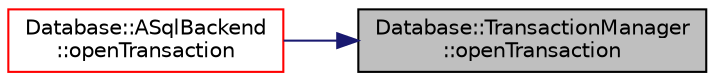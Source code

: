 digraph "Database::TransactionManager::openTransaction"
{
 // LATEX_PDF_SIZE
  edge [fontname="Helvetica",fontsize="10",labelfontname="Helvetica",labelfontsize="10"];
  node [fontname="Helvetica",fontsize="10",shape=record];
  rankdir="RL";
  Node1 [label="Database::TransactionManager\l::openTransaction",height=0.2,width=0.4,color="black", fillcolor="grey75", style="filled", fontcolor="black",tooltip=" "];
  Node1 -> Node2 [dir="back",color="midnightblue",fontsize="10",style="solid",fontname="Helvetica"];
  Node2 [label="Database::ASqlBackend\l::openTransaction",height=0.2,width=0.4,color="red", fillcolor="white", style="filled",URL="$class_database_1_1_a_sql_backend.html#a4311855344703cfc5f8a044e1a0303d2",tooltip="begin transaction"];
}
